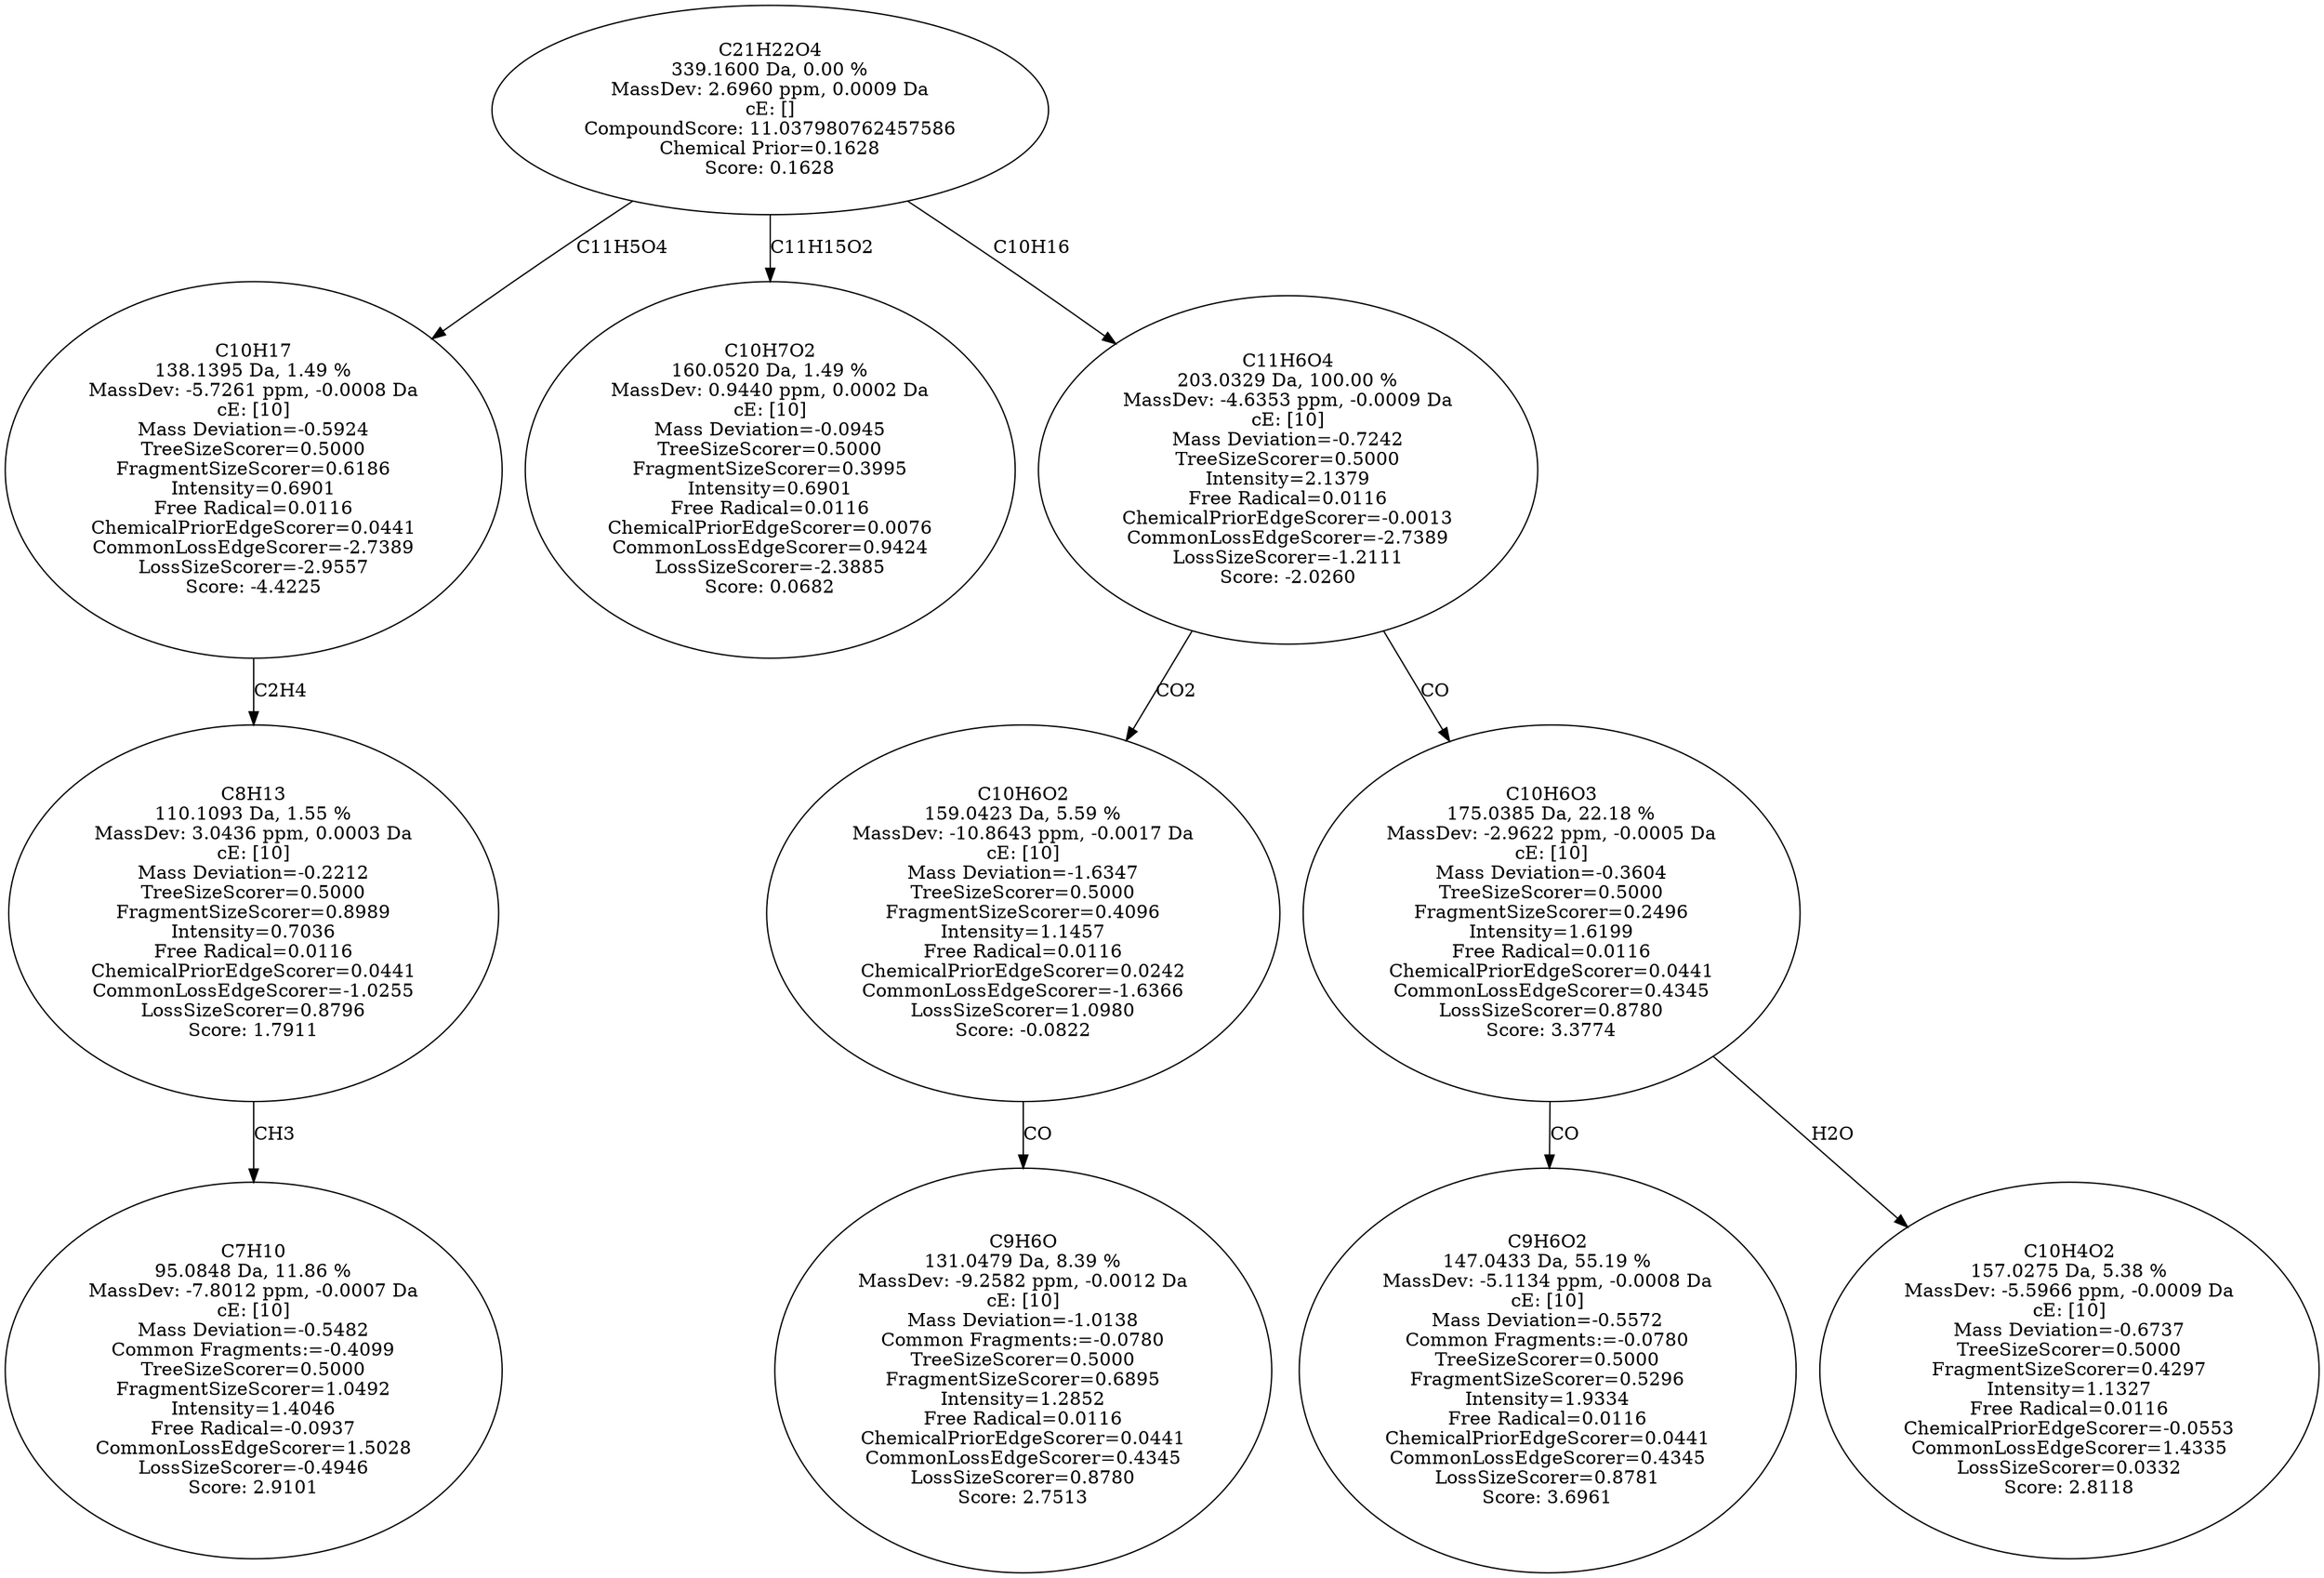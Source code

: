 strict digraph {
v1 [label="C7H10\n95.0848 Da, 11.86 %\nMassDev: -7.8012 ppm, -0.0007 Da\ncE: [10]\nMass Deviation=-0.5482\nCommon Fragments:=-0.4099\nTreeSizeScorer=0.5000\nFragmentSizeScorer=1.0492\nIntensity=1.4046\nFree Radical=-0.0937\nCommonLossEdgeScorer=1.5028\nLossSizeScorer=-0.4946\nScore: 2.9101"];
v2 [label="C8H13\n110.1093 Da, 1.55 %\nMassDev: 3.0436 ppm, 0.0003 Da\ncE: [10]\nMass Deviation=-0.2212\nTreeSizeScorer=0.5000\nFragmentSizeScorer=0.8989\nIntensity=0.7036\nFree Radical=0.0116\nChemicalPriorEdgeScorer=0.0441\nCommonLossEdgeScorer=-1.0255\nLossSizeScorer=0.8796\nScore: 1.7911"];
v3 [label="C10H17\n138.1395 Da, 1.49 %\nMassDev: -5.7261 ppm, -0.0008 Da\ncE: [10]\nMass Deviation=-0.5924\nTreeSizeScorer=0.5000\nFragmentSizeScorer=0.6186\nIntensity=0.6901\nFree Radical=0.0116\nChemicalPriorEdgeScorer=0.0441\nCommonLossEdgeScorer=-2.7389\nLossSizeScorer=-2.9557\nScore: -4.4225"];
v4 [label="C10H7O2\n160.0520 Da, 1.49 %\nMassDev: 0.9440 ppm, 0.0002 Da\ncE: [10]\nMass Deviation=-0.0945\nTreeSizeScorer=0.5000\nFragmentSizeScorer=0.3995\nIntensity=0.6901\nFree Radical=0.0116\nChemicalPriorEdgeScorer=0.0076\nCommonLossEdgeScorer=0.9424\nLossSizeScorer=-2.3885\nScore: 0.0682"];
v5 [label="C9H6O\n131.0479 Da, 8.39 %\nMassDev: -9.2582 ppm, -0.0012 Da\ncE: [10]\nMass Deviation=-1.0138\nCommon Fragments:=-0.0780\nTreeSizeScorer=0.5000\nFragmentSizeScorer=0.6895\nIntensity=1.2852\nFree Radical=0.0116\nChemicalPriorEdgeScorer=0.0441\nCommonLossEdgeScorer=0.4345\nLossSizeScorer=0.8780\nScore: 2.7513"];
v6 [label="C10H6O2\n159.0423 Da, 5.59 %\nMassDev: -10.8643 ppm, -0.0017 Da\ncE: [10]\nMass Deviation=-1.6347\nTreeSizeScorer=0.5000\nFragmentSizeScorer=0.4096\nIntensity=1.1457\nFree Radical=0.0116\nChemicalPriorEdgeScorer=0.0242\nCommonLossEdgeScorer=-1.6366\nLossSizeScorer=1.0980\nScore: -0.0822"];
v7 [label="C9H6O2\n147.0433 Da, 55.19 %\nMassDev: -5.1134 ppm, -0.0008 Da\ncE: [10]\nMass Deviation=-0.5572\nCommon Fragments:=-0.0780\nTreeSizeScorer=0.5000\nFragmentSizeScorer=0.5296\nIntensity=1.9334\nFree Radical=0.0116\nChemicalPriorEdgeScorer=0.0441\nCommonLossEdgeScorer=0.4345\nLossSizeScorer=0.8781\nScore: 3.6961"];
v8 [label="C10H4O2\n157.0275 Da, 5.38 %\nMassDev: -5.5966 ppm, -0.0009 Da\ncE: [10]\nMass Deviation=-0.6737\nTreeSizeScorer=0.5000\nFragmentSizeScorer=0.4297\nIntensity=1.1327\nFree Radical=0.0116\nChemicalPriorEdgeScorer=-0.0553\nCommonLossEdgeScorer=1.4335\nLossSizeScorer=0.0332\nScore: 2.8118"];
v9 [label="C10H6O3\n175.0385 Da, 22.18 %\nMassDev: -2.9622 ppm, -0.0005 Da\ncE: [10]\nMass Deviation=-0.3604\nTreeSizeScorer=0.5000\nFragmentSizeScorer=0.2496\nIntensity=1.6199\nFree Radical=0.0116\nChemicalPriorEdgeScorer=0.0441\nCommonLossEdgeScorer=0.4345\nLossSizeScorer=0.8780\nScore: 3.3774"];
v10 [label="C11H6O4\n203.0329 Da, 100.00 %\nMassDev: -4.6353 ppm, -0.0009 Da\ncE: [10]\nMass Deviation=-0.7242\nTreeSizeScorer=0.5000\nIntensity=2.1379\nFree Radical=0.0116\nChemicalPriorEdgeScorer=-0.0013\nCommonLossEdgeScorer=-2.7389\nLossSizeScorer=-1.2111\nScore: -2.0260"];
v11 [label="C21H22O4\n339.1600 Da, 0.00 %\nMassDev: 2.6960 ppm, 0.0009 Da\ncE: []\nCompoundScore: 11.037980762457586\nChemical Prior=0.1628\nScore: 0.1628"];
v2 -> v1 [label="CH3"];
v3 -> v2 [label="C2H4"];
v11 -> v3 [label="C11H5O4"];
v11 -> v4 [label="C11H15O2"];
v6 -> v5 [label="CO"];
v10 -> v6 [label="CO2"];
v9 -> v7 [label="CO"];
v9 -> v8 [label="H2O"];
v10 -> v9 [label="CO"];
v11 -> v10 [label="C10H16"];
}